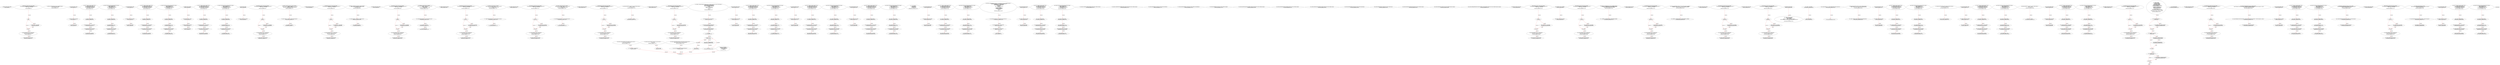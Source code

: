 digraph  {
13 [label="2_ address payable winner_TOD33;\n13-new_variable-3-3", method="", type_label=new_variable];
17 [label="3_ function play_TOD33(bytes32 guess) public{\n       if (keccak256(abi.encode(guess)) == keccak256(abi.encode('hello'))) {\n            winner_TOD33 = msg.sender;\n        }\n    }\n17-function_definition-4-8", method="play_TOD33(bytes32 guess)", type_label=function_definition];
25 [label="4_ if\n25-if-5-7", method="play_TOD33(bytes32 guess)", type_label=if];
2922 [label="4_ end_if", method="play_TOD33(bytes32 guess)", type_label=end_if];
47 [label="5_ winner_TOD33 = msg.sender;\n47-expression_statement-6-6", method="play_TOD33(bytes32 guess)", type_label=expression_statement];
53 [label="8_ function getReward_TOD33() payable public{\n       winner_TOD33.transfer(msg.value);\n    }\n53-function_definition-9-11", method="getReward_TOD33()", type_label=function_definition];
58 [label="9_ winner_TOD33.transfer(msg.value);\n58-expression_statement-10-10", method="getReward_TOD33()", type_label=expression_statement];
73 [label="12_ function _setMetadata(bytes memory metadata) internal {\n        emit MetadataSet(metadata);\n    }\n73-function_definition-13-15", method="_setMetadata(bytes memory metadata)", type_label=function_definition];
85 [label="15_ bool claimed_TOD2 = false;\n85-new_variable-16-16", method="", type_label=new_variable];
91 [label="16_ address payable owner_TOD2;\n91-new_variable-17-17", method="", type_label=new_variable];
95 [label="17_ uint256 reward_TOD2;\n95-new_variable-18-18", method="", type_label=new_variable];
99 [label="18_ function setReward_TOD2() public payable {\n        require (!claimed_TOD2);\n        require(msg.sender == owner_TOD2);\n        owner_TOD2.transfer(reward_TOD2);\n        reward_TOD2 = msg.value;\n    }\n99-function_definition-19-24", method="setReward_TOD2()", type_label=function_definition];
104 [label="19_ require (!claimed_TOD2);\n104-expression_statement-20-20", method="setReward_TOD2()", type_label=expression_statement];
110 [label="20_ require(msg.sender == owner_TOD2);\n110-expression_statement-21-21", method="setReward_TOD2()", type_label=expression_statement];
119 [label="21_ owner_TOD2.transfer(reward_TOD2);\n119-expression_statement-22-22", method="setReward_TOD2()", type_label=expression_statement];
126 [label="22_ reward_TOD2 = msg.value;\n126-expression_statement-23-23", method="setReward_TOD2()", type_label=expression_statement];
132 [label="24_ function claimReward_TOD2(uint256 submission) public {\n        require (!claimed_TOD2);\n        require(submission < 10);\n        msg.sender.transfer(reward_TOD2);\n        claimed_TOD2 = true;\n    }\n132-function_definition-25-30", method="claimReward_TOD2(uint256 submission)", type_label=function_definition];
140 [label="25_ require (!claimed_TOD2);\n140-expression_statement-26-26", method="claimReward_TOD2(uint256 submission)", type_label=expression_statement];
146 [label="26_ require(submission < 10);\n146-expression_statement-27-27", method="claimReward_TOD2(uint256 submission)", type_label=expression_statement];
153 [label="27_ msg.sender.transfer(reward_TOD2);\n153-expression_statement-28-28", method="claimReward_TOD2(uint256 submission)", type_label=expression_statement];
162 [label="28_ claimed_TOD2 = true;\n162-expression_statement-29-29", method="claimReward_TOD2(uint256 submission)", type_label=expression_statement];
170 [label="32_ bool claimed_TOD22 = false;\n170-new_variable-33-33", method="", type_label=new_variable];
176 [label="33_ address payable owner_TOD22;\n176-new_variable-34-34", method="", type_label=new_variable];
180 [label="34_ uint256 reward_TOD22;\n180-new_variable-35-35", method="", type_label=new_variable];
184 [label="35_ function setReward_TOD22() public payable {\n        require (!claimed_TOD22);\n        require(msg.sender == owner_TOD22);\n        owner_TOD22.transfer(reward_TOD22);\n        reward_TOD22 = msg.value;\n    }\n184-function_definition-36-41", method="setReward_TOD22()", type_label=function_definition];
189 [label="36_ require (!claimed_TOD22);\n189-expression_statement-37-37", method="setReward_TOD22()", type_label=expression_statement];
195 [label="37_ require(msg.sender == owner_TOD22);\n195-expression_statement-38-38", method="setReward_TOD22()", type_label=expression_statement];
204 [label="38_ owner_TOD22.transfer(reward_TOD22);\n204-expression_statement-39-39", method="setReward_TOD22()", type_label=expression_statement];
211 [label="39_ reward_TOD22 = msg.value;\n211-expression_statement-40-40", method="setReward_TOD22()", type_label=expression_statement];
217 [label="41_ function claimReward_TOD22(uint256 submission) public {\n        require (!claimed_TOD22);\n        require(submission < 10);\n        msg.sender.transfer(reward_TOD22);\n        claimed_TOD22 = true;\n    }\n217-function_definition-42-47", method="claimReward_TOD22(uint256 submission)", type_label=function_definition];
225 [label="42_ require (!claimed_TOD22);\n225-expression_statement-43-43", method="claimReward_TOD22(uint256 submission)", type_label=expression_statement];
231 [label="43_ require(submission < 10);\n231-expression_statement-44-44", method="claimReward_TOD22(uint256 submission)", type_label=expression_statement];
238 [label="44_ msg.sender.transfer(reward_TOD22);\n238-expression_statement-45-45", method="claimReward_TOD22(uint256 submission)", type_label=expression_statement];
247 [label="45_ claimed_TOD22 = true;\n247-expression_statement-46-46", method="claimReward_TOD22(uint256 submission)", type_label=expression_statement];
252 [label="47_ address private _operator;\n252-new_variable-48-48", method="", type_label=new_variable];
257 [label="48_ bool claimed_TOD12 = false;\n257-new_variable-49-49", method="", type_label=new_variable];
263 [label="49_ address payable owner_TOD12;\n263-new_variable-50-50", method="", type_label=new_variable];
267 [label="50_ uint256 reward_TOD12;\n267-new_variable-51-51", method="", type_label=new_variable];
271 [label="51_ function setReward_TOD12() public payable {\n        require (!claimed_TOD12);\n        require(msg.sender == owner_TOD12);\n        owner_TOD12.transfer(reward_TOD12);\n        reward_TOD12 = msg.value;\n    }\n271-function_definition-52-57", method="setReward_TOD12()", type_label=function_definition];
276 [label="52_ require (!claimed_TOD12);\n276-expression_statement-53-53", method="setReward_TOD12()", type_label=expression_statement];
282 [label="53_ require(msg.sender == owner_TOD12);\n282-expression_statement-54-54", method="setReward_TOD12()", type_label=expression_statement];
291 [label="54_ owner_TOD12.transfer(reward_TOD12);\n291-expression_statement-55-55", method="setReward_TOD12()", type_label=expression_statement];
298 [label="55_ reward_TOD12 = msg.value;\n298-expression_statement-56-56", method="setReward_TOD12()", type_label=expression_statement];
304 [label="57_ function claimReward_TOD12(uint256 submission) public {\n        require (!claimed_TOD12);\n        require(submission < 10);\n        msg.sender.transfer(reward_TOD12);\n        claimed_TOD12 = true;\n    }\n304-function_definition-58-63", method="claimReward_TOD12(uint256 submission)", type_label=function_definition];
312 [label="58_ require (!claimed_TOD12);\n312-expression_statement-59-59", method="claimReward_TOD12(uint256 submission)", type_label=expression_statement];
318 [label="59_ require(submission < 10);\n318-expression_statement-60-60", method="claimReward_TOD12(uint256 submission)", type_label=expression_statement];
325 [label="60_ msg.sender.transfer(reward_TOD12);\n325-expression_statement-61-61", method="claimReward_TOD12(uint256 submission)", type_label=expression_statement];
334 [label="61_ claimed_TOD12 = true;\n334-expression_statement-62-62", method="claimReward_TOD12(uint256 submission)", type_label=expression_statement];
339 [label="63_ bool private _status;\n339-new_variable-64-64", method="", type_label=new_variable];
344 [label="64_ address payable winner_TOD27;\n344-new_variable-65-65", method="", type_label=new_variable];
348 [label="65_ function play_TOD27(bytes32 guess) public{\n       if (keccak256(abi.encode(guess)) == keccak256(abi.encode('hello'))) {\n            winner_TOD27 = msg.sender;\n        }\n    }\n348-function_definition-66-70", method="play_TOD27(bytes32 guess)", type_label=function_definition];
356 [label="66_ if\n356-if-67-69", method="play_TOD27(bytes32 guess)", type_label=if];
3253 [label="66_ end_if", method="play_TOD27(bytes32 guess)", type_label=end_if];
378 [label="67_ winner_TOD27 = msg.sender;\n378-expression_statement-68-68", method="play_TOD27(bytes32 guess)", type_label=expression_statement];
384 [label="70_ function getReward_TOD27() payable public{\n       winner_TOD27.transfer(msg.value);\n    }\n384-function_definition-71-73", method="getReward_TOD27()", type_label=function_definition];
389 [label="71_ winner_TOD27.transfer(msg.value);\n389-expression_statement-72-72", method="getReward_TOD27()", type_label=expression_statement];
408 [label="74_ function _setOperator(address operator) internal {\n        require(_operator != operator, \"cannot set same operator\");\n        _operator = operator;\n        emit OperatorUpdated(operator, hasActiveOperator());\n    }\n408-function_definition-75-79", method="_setOperator(address operator)", type_label=function_definition];
416 [label="75_ require(_operator != operator, \"cannot set same operator\");\n416-expression_statement-76-76", method="_setOperator(address operator)", type_label=expression_statement];
426 [label="76_ _operator = operator;\n426-expression_statement-77-77", method="_setOperator(address operator)", type_label=expression_statement];
437 [label="79_ address payable winner_TOD17;\n437-new_variable-80-80", method="", type_label=new_variable];
441 [label="80_ function play_TOD17(bytes32 guess) public{\n       if (keccak256(abi.encode(guess)) == keccak256(abi.encode('hello'))) {\n            winner_TOD17 = msg.sender;\n        }\n    }\n441-function_definition-81-85", method="play_TOD17(bytes32 guess)", type_label=function_definition];
449 [label="81_ if\n449-if-82-84", method="play_TOD17(bytes32 guess)", type_label=if];
3346 [label="81_ end_if", method="play_TOD17(bytes32 guess)", type_label=end_if];
471 [label="82_ winner_TOD17 = msg.sender;\n471-expression_statement-83-83", method="play_TOD17(bytes32 guess)", type_label=expression_statement];
477 [label="85_ function getReward_TOD17() payable public{\n       winner_TOD17.transfer(msg.value);\n    }\n477-function_definition-86-88", method="getReward_TOD17()", type_label=function_definition];
482 [label="86_ winner_TOD17.transfer(msg.value);\n482-expression_statement-87-87", method="getReward_TOD17()", type_label=expression_statement];
491 [label="88_ function _transferOperator(address operator) internal {\n        require(_operator != address(0), \"operator not set\");\n        _setOperator(operator);\n    }\n491-function_definition-89-92", method="_transferOperator(address operator)", type_label=function_definition];
499 [label="89_ require(_operator != address(0), \"operator not set\");\n499-expression_statement-90-90", method="_transferOperator(address operator)", type_label=expression_statement];
511 [label="90_ _setOperator(operator);\n511-expression_statement-91-91", method="_transferOperator(address operator)", type_label=expression_statement];
516 [label="92_ address payable winner_TOD37;\n516-new_variable-93-93", method="", type_label=new_variable];
520 [label="93_ function play_TOD37(bytes32 guess) public{\n       if (keccak256(abi.encode(guess)) == keccak256(abi.encode('hello'))) {\n            winner_TOD37 = msg.sender;\n        }\n    }\n520-function_definition-94-98", method="play_TOD37(bytes32 guess)", type_label=function_definition];
528 [label="94_ if\n528-if-95-97", method="play_TOD37(bytes32 guess)", type_label=if];
3425 [label="94_ end_if", method="play_TOD37(bytes32 guess)", type_label=end_if];
550 [label="95_ winner_TOD37 = msg.sender;\n550-expression_statement-96-96", method="play_TOD37(bytes32 guess)", type_label=expression_statement];
556 [label="98_ function getReward_TOD37() payable public{\n       winner_TOD37.transfer(msg.value);\n    }\n556-function_definition-99-101", method="getReward_TOD37()", type_label=function_definition];
561 [label="99_ winner_TOD37.transfer(msg.value);\n561-expression_statement-100-100", method="getReward_TOD37()", type_label=expression_statement];
570 [label="101_ function _renounceOperator() internal {\n        require(hasActiveOperator(), \"only when operator active\");\n        _operator = address(0);\n        _status = false;\n        emit OperatorUpdated(address(0), false);\n    }\n570-function_definition-102-107", method="_renounceOperator()", type_label=function_definition];
574 [label="102_ require(hasActiveOperator(), \"only when operator active\");\n574-expression_statement-103-103", method="_renounceOperator()", type_label=expression_statement];
583 [label="103_ _operator = address(0);\n583-expression_statement-104-104", method="_renounceOperator()", type_label=expression_statement];
589 [label="104_ _status = false;\n589-expression_statement-105-105", method="_renounceOperator()", type_label=expression_statement];
603 [label="107_ address payable winner_TOD3;\n603-new_variable-108-108", method="", type_label=new_variable];
607 [label="108_ function play_TOD3(bytes32 guess) public{\n       if (keccak256(abi.encode(guess)) == keccak256(abi.encode('hello'))) {\n            winner_TOD3 = msg.sender;\n        }\n    }\n607-function_definition-109-113", method="play_TOD3(bytes32 guess)", type_label=function_definition];
615 [label="109_ if\n615-if-110-112", method="play_TOD3(bytes32 guess)", type_label=if];
3512 [label="109_ end_if", method="play_TOD3(bytes32 guess)", type_label=end_if];
637 [label="110_ winner_TOD3 = msg.sender;\n637-expression_statement-111-111", method="play_TOD3(bytes32 guess)", type_label=expression_statement];
643 [label="113_ function getReward_TOD3() payable public{\n       winner_TOD3.transfer(msg.value);\n    }\n643-function_definition-114-116", method="getReward_TOD3()", type_label=function_definition];
648 [label="114_ winner_TOD3.transfer(msg.value);\n648-expression_statement-115-115", method="getReward_TOD3()", type_label=expression_statement];
657 [label="116_ function _activateOperator() internal {\n        require(!hasActiveOperator(), \"only when operator not active\");\n        _status = true;\n        emit OperatorUpdated(_operator, true);\n    }\n657-function_definition-117-121", method="_activateOperator()", type_label=function_definition];
661 [label="117_ require(!hasActiveOperator(), \"only when operator not active\");\n661-expression_statement-118-118", method="_activateOperator()", type_label=expression_statement];
671 [label="118_ _status = true;\n671-expression_statement-119-119", method="_activateOperator()", type_label=expression_statement];
683 [label="121_ address payable winner_TOD9;\n683-new_variable-122-122", method="", type_label=new_variable];
687 [label="122_ function play_TOD9(bytes32 guess) public{\n       if (keccak256(abi.encode(guess)) == keccak256(abi.encode('hello'))) {\n            winner_TOD9 = msg.sender;\n        }\n    }\n687-function_definition-123-127", method="play_TOD9(bytes32 guess)", type_label=function_definition];
695 [label="123_ if\n695-if-124-126", method="play_TOD9(bytes32 guess)", type_label=if];
3592 [label="123_ end_if", method="play_TOD9(bytes32 guess)", type_label=end_if];
717 [label="124_ winner_TOD9 = msg.sender;\n717-expression_statement-125-125", method="play_TOD9(bytes32 guess)", type_label=expression_statement];
723 [label="127_ function getReward_TOD9() payable public{\n       winner_TOD9.transfer(msg.value);\n    }\n723-function_definition-128-130", method="getReward_TOD9()", type_label=function_definition];
728 [label="128_ winner_TOD9.transfer(msg.value);\n728-expression_statement-129-129", method="getReward_TOD9()", type_label=expression_statement];
737 [label="130_ function _deactivateOperator() internal {\n        require(hasActiveOperator(), \"only when operator active\");\n        _status = false;\n        emit OperatorUpdated(_operator, false);\n    }\n737-function_definition-131-135", method="_deactivateOperator()", type_label=function_definition];
741 [label="131_ require(hasActiveOperator(), \"only when operator active\");\n741-expression_statement-132-132", method="_deactivateOperator()", type_label=expression_statement];
750 [label="132_ _status = false;\n750-expression_statement-133-133", method="_deactivateOperator()", type_label=expression_statement];
762 [label="135_ address payable winner_TOD25;\n762-new_variable-136-136", method="", type_label=new_variable];
766 [label="136_ function play_TOD25(bytes32 guess) public{\n       if (keccak256(abi.encode(guess)) == keccak256(abi.encode('hello'))) {\n            winner_TOD25 = msg.sender;\n        }\n    }\n766-function_definition-137-141", method="play_TOD25(bytes32 guess)", type_label=function_definition];
774 [label="137_ if\n774-if-138-140", method="play_TOD25(bytes32 guess)", type_label=if];
3671 [label="137_ end_if", method="play_TOD25(bytes32 guess)", type_label=end_if];
796 [label="138_ winner_TOD25 = msg.sender;\n796-expression_statement-139-139", method="play_TOD25(bytes32 guess)", type_label=expression_statement];
802 [label="141_ function getReward_TOD25() payable public{\n       winner_TOD25.transfer(msg.value);\n    }\n802-function_definition-142-144", method="getReward_TOD25()", type_label=function_definition];
807 [label="142_ winner_TOD25.transfer(msg.value);\n807-expression_statement-143-143", method="getReward_TOD25()", type_label=expression_statement];
816 [label="144_ function getOperator() public view returns (address operator) {\n        operator = _operator;\n    }\n816-function_definition-145-147", method="getOperator()", type_label=function_definition];
826 [label="145_ operator = _operator;\n826-expression_statement-146-146", method="getOperator()", type_label=expression_statement];
830 [label="147_ address payable winner_TOD19;\n830-new_variable-148-148", method="", type_label=new_variable];
834 [label="148_ function play_TOD19(bytes32 guess) public{\n       if (keccak256(abi.encode(guess)) == keccak256(abi.encode('hello'))) {\n            winner_TOD19 = msg.sender;\n        }\n    }\n834-function_definition-149-153", method="play_TOD19(bytes32 guess)", type_label=function_definition];
842 [label="149_ if\n842-if-150-152", method="play_TOD19(bytes32 guess)", type_label=if];
3739 [label="149_ end_if", method="play_TOD19(bytes32 guess)", type_label=end_if];
864 [label="150_ winner_TOD19 = msg.sender;\n864-expression_statement-151-151", method="play_TOD19(bytes32 guess)", type_label=expression_statement];
870 [label="153_ function getReward_TOD19() payable public{\n       winner_TOD19.transfer(msg.value);\n    }\n870-function_definition-154-156", method="getReward_TOD19()", type_label=function_definition];
875 [label="154_ winner_TOD19.transfer(msg.value);\n875-expression_statement-155-155", method="getReward_TOD19()", type_label=expression_statement];
884 [label="156_ function isOperator(address caller) public view returns (bool ok) {\n        return (caller == getOperator());\n    }\n884-function_definition-157-159", method="isOperator(address caller)", type_label=function_definition];
898 [label="157_ return (caller == getOperator());\n898-return-158-158", method="isOperator(address caller)", type_label=return];
904 [label="159_ bool claimed_TOD26 = false;\n904-new_variable-160-160", method="", type_label=new_variable];
910 [label="160_ address payable owner_TOD26;\n910-new_variable-161-161", method="", type_label=new_variable];
914 [label="161_ uint256 reward_TOD26;\n914-new_variable-162-162", method="", type_label=new_variable];
918 [label="162_ function setReward_TOD26() public payable {\n        require (!claimed_TOD26);\n        require(msg.sender == owner_TOD26);\n        owner_TOD26.transfer(reward_TOD26);\n        reward_TOD26 = msg.value;\n    }\n918-function_definition-163-168", method="setReward_TOD26()", type_label=function_definition];
923 [label="163_ require (!claimed_TOD26);\n923-expression_statement-164-164", method="setReward_TOD26()", type_label=expression_statement];
929 [label="164_ require(msg.sender == owner_TOD26);\n929-expression_statement-165-165", method="setReward_TOD26()", type_label=expression_statement];
938 [label="165_ owner_TOD26.transfer(reward_TOD26);\n938-expression_statement-166-166", method="setReward_TOD26()", type_label=expression_statement];
945 [label="166_ reward_TOD26 = msg.value;\n945-expression_statement-167-167", method="setReward_TOD26()", type_label=expression_statement];
951 [label="168_ function claimReward_TOD26(uint256 submission) public {\n        require (!claimed_TOD26);\n        require(submission < 10);\n        msg.sender.transfer(reward_TOD26);\n        claimed_TOD26 = true;\n    }\n951-function_definition-169-174", method="claimReward_TOD26(uint256 submission)", type_label=function_definition];
959 [label="169_ require (!claimed_TOD26);\n959-expression_statement-170-170", method="claimReward_TOD26(uint256 submission)", type_label=expression_statement];
965 [label="170_ require(submission < 10);\n965-expression_statement-171-171", method="claimReward_TOD26(uint256 submission)", type_label=expression_statement];
972 [label="171_ msg.sender.transfer(reward_TOD26);\n972-expression_statement-172-172", method="claimReward_TOD26(uint256 submission)", type_label=expression_statement];
981 [label="172_ claimed_TOD26 = true;\n981-expression_statement-173-173", method="claimReward_TOD26(uint256 submission)", type_label=expression_statement];
986 [label="174_ function hasActiveOperator() public view returns (bool ok) {\n        return _status;\n    }\n986-function_definition-175-177", method="hasActiveOperator()", type_label=function_definition];
996 [label="175_ return _status;\n996-return-176-176", method="hasActiveOperator()", type_label=return];
998 [label="177_ bool claimed_TOD20 = false;\n998-new_variable-178-178", method="", type_label=new_variable];
1004 [label="178_ address payable owner_TOD20;\n1004-new_variable-179-179", method="", type_label=new_variable];
1008 [label="179_ uint256 reward_TOD20;\n1008-new_variable-180-180", method="", type_label=new_variable];
1012 [label="180_ function setReward_TOD20() public payable {\n        require (!claimed_TOD20);\n        require(msg.sender == owner_TOD20);\n        owner_TOD20.transfer(reward_TOD20);\n        reward_TOD20 = msg.value;\n    }\n1012-function_definition-181-186", method="setReward_TOD20()", type_label=function_definition];
1017 [label="181_ require (!claimed_TOD20);\n1017-expression_statement-182-182", method="setReward_TOD20()", type_label=expression_statement];
1023 [label="182_ require(msg.sender == owner_TOD20);\n1023-expression_statement-183-183", method="setReward_TOD20()", type_label=expression_statement];
1032 [label="183_ owner_TOD20.transfer(reward_TOD20);\n1032-expression_statement-184-184", method="setReward_TOD20()", type_label=expression_statement];
1039 [label="184_ reward_TOD20 = msg.value;\n1039-expression_statement-185-185", method="setReward_TOD20()", type_label=expression_statement];
1045 [label="186_ function claimReward_TOD20(uint256 submission) public {\n        require (!claimed_TOD20);\n        require(submission < 10);\n        msg.sender.transfer(reward_TOD20);\n        claimed_TOD20 = true;\n    }\n1045-function_definition-187-192", method="claimReward_TOD20(uint256 submission)", type_label=function_definition];
1053 [label="187_ require (!claimed_TOD20);\n1053-expression_statement-188-188", method="claimReward_TOD20(uint256 submission)", type_label=expression_statement];
1059 [label="188_ require(submission < 10);\n1059-expression_statement-189-189", method="claimReward_TOD20(uint256 submission)", type_label=expression_statement];
1066 [label="189_ msg.sender.transfer(reward_TOD20);\n1066-expression_statement-190-190", method="claimReward_TOD20(uint256 submission)", type_label=expression_statement];
1075 [label="190_ claimed_TOD20 = true;\n1075-expression_statement-191-191", method="claimReward_TOD20(uint256 submission)", type_label=expression_statement];
1080 [label="192_ function isActiveOperator(address caller) public view returns (bool ok) {\n        return (isOperator(caller) && hasActiveOperator());\n    }\n1080-function_definition-193-195", method="isActiveOperator(address caller)", type_label=function_definition];
1094 [label="193_ return (isOperator(caller) && hasActiveOperator());\n1094-return-194-194", method="isActiveOperator(address caller)", type_label=return];
1103 [label="195_ bool claimed_TOD32 = false;\n1103-new_variable-196-196", method="", type_label=new_variable];
1109 [label="196_ address payable owner_TOD32;\n1109-new_variable-197-197", method="", type_label=new_variable];
1113 [label="197_ uint256 reward_TOD32;\n1113-new_variable-198-198", method="", type_label=new_variable];
1117 [label="198_ function setReward_TOD32() public payable {\n        require (!claimed_TOD32);\n        require(msg.sender == owner_TOD32);\n        owner_TOD32.transfer(reward_TOD32);\n        reward_TOD32 = msg.value;\n    }\n1117-function_definition-199-204", method="setReward_TOD32()", type_label=function_definition];
1122 [label="199_ require (!claimed_TOD32);\n1122-expression_statement-200-200", method="setReward_TOD32()", type_label=expression_statement];
1128 [label="200_ require(msg.sender == owner_TOD32);\n1128-expression_statement-201-201", method="setReward_TOD32()", type_label=expression_statement];
1137 [label="201_ owner_TOD32.transfer(reward_TOD32);\n1137-expression_statement-202-202", method="setReward_TOD32()", type_label=expression_statement];
1144 [label="202_ reward_TOD32 = msg.value;\n1144-expression_statement-203-203", method="setReward_TOD32()", type_label=expression_statement];
1150 [label="204_ function claimReward_TOD32(uint256 submission) public {\n        require (!claimed_TOD32);\n        require(submission < 10);\n        msg.sender.transfer(reward_TOD32);\n        claimed_TOD32 = true;\n    }\n1150-function_definition-205-210", method="claimReward_TOD32(uint256 submission)", type_label=function_definition];
1158 [label="205_ require (!claimed_TOD32);\n1158-expression_statement-206-206", method="claimReward_TOD32(uint256 submission)", type_label=expression_statement];
1164 [label="206_ require(submission < 10);\n1164-expression_statement-207-207", method="claimReward_TOD32(uint256 submission)", type_label=expression_statement];
1171 [label="207_ msg.sender.transfer(reward_TOD32);\n1171-expression_statement-208-208", method="claimReward_TOD32(uint256 submission)", type_label=expression_statement];
1180 [label="208_ claimed_TOD32 = true;\n1180-expression_statement-209-209", method="claimReward_TOD32(uint256 submission)", type_label=expression_statement];
1188 [label="212_ struct MultiHash {\n        bytes32 hash;\n        uint8 hashFunction;\n        uint8 digestSize;\n    }\n1188-expression_statement-213-217", method="MultiHash()", type_label=expression_statement];
1202 [label="217_ function _combineMultiHash(MultiHash memory multihash) internal pure returns (bytes memory) {\n        bytes memory out = new bytes(34);\n        out[0] = byte(multihash.hashFunction);\n        out[1] = byte(multihash.digestSize);\n        uint8 i;\n        for (i = 0; i < 32; i++) {\n          out[i+2] = multihash.hash[i];\n        }\n        return out;\n    }\n1202-function_definition-218-227", method="_combineMultiHash(MultiHash memory multihash)", type_label=function_definition];
1216 [label="218_ bytes memory out = new bytes(34);\n1216-new_variable-219-219", method="_combineMultiHash(MultiHash memory multihash)", type_label=new_variable];
1227 [label="219_ out[0] = byte(multihash.hashFunction);\n1227-expression_statement-220-220", method="_combineMultiHash(MultiHash memory multihash)", type_label=expression_statement];
1237 [label="220_ out[1] = byte(multihash.digestSize);\n1237-expression_statement-221-221", method="_combineMultiHash(MultiHash memory multihash)", type_label=expression_statement];
1247 [label="221_ uint8 i;\n1247-new_variable-222-222", method="_combineMultiHash(MultiHash memory multihash)", type_label=new_variable];
1252 [label="222_ for(i < 32;;i++)\n1252-for-223-225", method="_combineMultiHash(MultiHash memory multihash)", type_label=for];
4149 [label="222_ end_loop", method="_combineMultiHash(MultiHash memory multihash)", type_label=end_loop];
1261 [label="222_ i++\n1261-expression_statement-223-223", method="_combineMultiHash(MultiHash memory multihash)", type_label=expression_statement];
1264 [label="223_ out[i+2] = multihash.hash[i];\n1264-expression_statement-224-224", method="_combineMultiHash(MultiHash memory multihash)", type_label=expression_statement];
1276 [label="225_ return out;\n1276-return-226-226", method="_combineMultiHash(MultiHash memory multihash)", type_label=return];
1278 [label="227_ bool claimed_TOD38 = false;\n1278-new_variable-228-228", method="", type_label=new_variable];
1284 [label="228_ address payable owner_TOD38;\n1284-new_variable-229-229", method="", type_label=new_variable];
1288 [label="229_ uint256 reward_TOD38;\n1288-new_variable-230-230", method="", type_label=new_variable];
1292 [label="230_ function setReward_TOD38() public payable {\n        require (!claimed_TOD38);\n        require(msg.sender == owner_TOD38);\n        owner_TOD38.transfer(reward_TOD38);\n        reward_TOD38 = msg.value;\n    }\n1292-function_definition-231-236", method="setReward_TOD38()", type_label=function_definition];
1297 [label="231_ require (!claimed_TOD38);\n1297-expression_statement-232-232", method="setReward_TOD38()", type_label=expression_statement];
1303 [label="232_ require(msg.sender == owner_TOD38);\n1303-expression_statement-233-233", method="setReward_TOD38()", type_label=expression_statement];
1312 [label="233_ owner_TOD38.transfer(reward_TOD38);\n1312-expression_statement-234-234", method="setReward_TOD38()", type_label=expression_statement];
1319 [label="234_ reward_TOD38 = msg.value;\n1319-expression_statement-235-235", method="setReward_TOD38()", type_label=expression_statement];
1325 [label="236_ function claimReward_TOD38(uint256 submission) public {\n        require (!claimed_TOD38);\n        require(submission < 10);\n        msg.sender.transfer(reward_TOD38);\n        claimed_TOD38 = true;\n    }\n1325-function_definition-237-242", method="claimReward_TOD38(uint256 submission)", type_label=function_definition];
1333 [label="237_ require (!claimed_TOD38);\n1333-expression_statement-238-238", method="claimReward_TOD38(uint256 submission)", type_label=expression_statement];
1339 [label="238_ require(submission < 10);\n1339-expression_statement-239-239", method="claimReward_TOD38(uint256 submission)", type_label=expression_statement];
1346 [label="239_ msg.sender.transfer(reward_TOD38);\n1346-expression_statement-240-240", method="claimReward_TOD38(uint256 submission)", type_label=expression_statement];
1355 [label="240_ claimed_TOD38 = true;\n1355-expression_statement-241-241", method="claimReward_TOD38(uint256 submission)", type_label=expression_statement];
1360 [label="242_ function _splitMultiHash(bytes memory source) internal pure returns (MultiHash memory) {\n        require(source.length == 34, \"length of source must be 34\");\n        uint8 hashFunction = uint8(source[0]);\n        uint8 digestSize = uint8(source[1]);\n        bytes32 hash;\n        assembly {\n          hash := mload(add(source, 34))\n        }\n        return (MultiHash({\n          hashFunction: hashFunction,\n          digestSize: digestSize,\n          hash: hash\n        }));\n    }\n1360-function_definition-243-256", method="_splitMultiHash(bytes memory source)", type_label=function_definition];
1374 [label="243_ require(source.length == 34, \"length of source must be 34\");\n1374-expression_statement-244-244", method="_splitMultiHash(bytes memory source)", type_label=expression_statement];
1386 [label="244_ uint8 hashFunction = uint8(source[0]);\n1386-new_variable-245-245", method="_splitMultiHash(bytes memory source)", type_label=new_variable];
1396 [label="245_ uint8 digestSize = uint8(source[1]);\n1396-new_variable-246-246", method="_splitMultiHash(bytes memory source)", type_label=new_variable];
1406 [label="246_ bytes32 hash;\n1406-new_variable-247-247", method="_splitMultiHash(bytes memory source)", type_label=new_variable];
1424 [label="250_ return (MultiHash({\n          hashFunction: hashFunction,\n          digestSize: digestSize,\n          hash: hash\n        }));\n1424-return-251-255", method="_splitMultiHash(bytes memory source)", type_label=return];
1438 [label="256_ bool claimed_TOD4 = false;\n1438-new_variable-257-257", method="", type_label=new_variable];
1444 [label="257_ address payable owner_TOD4;\n1444-new_variable-258-258", method="", type_label=new_variable];
1448 [label="258_ uint256 reward_TOD4;\n1448-new_variable-259-259", method="", type_label=new_variable];
1452 [label="259_ function setReward_TOD4() public payable {\n        require (!claimed_TOD4);\n        require(msg.sender == owner_TOD4);\n        owner_TOD4.transfer(reward_TOD4);\n        reward_TOD4 = msg.value;\n    }\n1452-function_definition-260-265", method="setReward_TOD4()", type_label=function_definition];
1457 [label="260_ require (!claimed_TOD4);\n1457-expression_statement-261-261", method="setReward_TOD4()", type_label=expression_statement];
1463 [label="261_ require(msg.sender == owner_TOD4);\n1463-expression_statement-262-262", method="setReward_TOD4()", type_label=expression_statement];
1472 [label="262_ owner_TOD4.transfer(reward_TOD4);\n1472-expression_statement-263-263", method="setReward_TOD4()", type_label=expression_statement];
1479 [label="263_ reward_TOD4 = msg.value;\n1479-expression_statement-264-264", method="setReward_TOD4()", type_label=expression_statement];
1485 [label="265_ function claimReward_TOD4(uint256 submission) public {\n        require (!claimed_TOD4);\n        require(submission < 10);\n        msg.sender.transfer(reward_TOD4);\n        claimed_TOD4 = true;\n    }\n1485-function_definition-266-271", method="claimReward_TOD4(uint256 submission)", type_label=function_definition];
1493 [label="266_ require (!claimed_TOD4);\n1493-expression_statement-267-267", method="claimReward_TOD4(uint256 submission)", type_label=expression_statement];
1499 [label="267_ require(submission < 10);\n1499-expression_statement-268-268", method="claimReward_TOD4(uint256 submission)", type_label=expression_statement];
1506 [label="268_ msg.sender.transfer(reward_TOD4);\n1506-expression_statement-269-269", method="claimReward_TOD4(uint256 submission)", type_label=expression_statement];
1515 [label="269_ claimed_TOD4 = true;\n1515-expression_statement-270-270", method="claimReward_TOD4(uint256 submission)", type_label=expression_statement];
1541 [label="274_ function create(bytes calldata initData) external returns (address instance);\n1541-function_definition-275-275", method="create(bytes calldata initData)", type_label=function_definition];
1553 [label="275_ function createSalty(bytes calldata initData, bytes32 salt) external returns (address instance);\n1553-function_definition-276-276", method="createSalty(bytes calldata initData,bytes32 salt)", type_label=function_definition];
1569 [label="276_ function getInitSelector() external view returns (bytes4 initSelector);\n1569-function_definition-277-277", method="getInitSelector()", type_label=function_definition];
1578 [label="277_ function getInstanceRegistry() external view returns (address instanceRegistry);\n1578-function_definition-278-278", method="getInstanceRegistry()", type_label=function_definition];
1587 [label="278_ function getTemplate() external view returns (address template);\n1587-function_definition-279-279", method="getTemplate()", type_label=function_definition];
1596 [label="279_ function getSaltyInstance(bytes calldata, bytes32 salt) external view returns (address instance);\n1596-function_definition-280-280", method="getSaltyInstance(bytes calldata,bytes32 salt)", type_label=function_definition];
1612 [label="280_ function getNextInstance(bytes calldata) external view returns (address instance);\n1612-function_definition-281-281", method="getNextInstance(bytes calldata)", type_label=function_definition];
1624 [label="281_ function getInstanceCreator(address instance) external view returns (address creator);\n1624-function_definition-282-282", method="getInstanceCreator(address instance)", type_label=function_definition];
1637 [label="282_ function getInstanceType() external view returns (bytes4 instanceType);\n1637-function_definition-283-283", method="getInstanceType()", type_label=function_definition];
1646 [label="283_ function getInstanceCount() external view returns (uint256 count);\n1646-function_definition-284-284", method="getInstanceCount()", type_label=function_definition];
1655 [label="284_ function getInstance(uint256 index) external view returns (address instance);\n1655-function_definition-285-285", method="getInstance(uint256 index)", type_label=function_definition];
1668 [label="285_ function getInstances() external view returns (address[] memory instances);\n1668-function_definition-286-286", method="getInstances()", type_label=function_definition];
1678 [label="286_ function getPaginatedInstances(uint256 startIndex, uint256 endIndex) external view returns (address[] memory instances);\n1678-function_definition-287-287", method="getPaginatedInstances(uint256 startIndex,uint256 endIndex)", type_label=function_definition];
1702 [label="289_ address payable winner_TOD11;\n1702-new_variable-290-290", method="", type_label=new_variable];
1706 [label="290_ function play_TOD11(bytes32 guess) public{\n       if (keccak256(abi.encode(guess)) == keccak256(abi.encode('hello'))) {\n            winner_TOD11 = msg.sender;\n        }\n    }\n1706-function_definition-291-295", method="play_TOD11(bytes32 guess)", type_label=function_definition];
1714 [label="291_ if\n1714-if-292-294", method="play_TOD11(bytes32 guess)", type_label=if];
4611 [label="291_ end_if", method="play_TOD11(bytes32 guess)", type_label=end_if];
1736 [label="292_ winner_TOD11 = msg.sender;\n1736-expression_statement-293-293", method="play_TOD11(bytes32 guess)", type_label=expression_statement];
1742 [label="295_ function getReward_TOD11() payable public{\n       winner_TOD11.transfer(msg.value);\n    }\n1742-function_definition-296-298", method="getReward_TOD11()", type_label=function_definition];
1747 [label="296_ winner_TOD11.transfer(msg.value);\n1747-expression_statement-297-297", method="getReward_TOD11()", type_label=expression_statement];
1756 [label="298_ MultiHash private _proofHash;\n1756-new_variable-299-299", method="", type_label=new_variable];
1762 [label="299_ address payable winner_TOD31;\n1762-new_variable-300-300", method="", type_label=new_variable];
1766 [label="300_ function play_TOD31(bytes32 guess) public{\n       if (keccak256(abi.encode(guess)) == keccak256(abi.encode('hello'))) {\n            winner_TOD31 = msg.sender;\n        }\n    }\n1766-function_definition-301-305", method="play_TOD31(bytes32 guess)", type_label=function_definition];
1774 [label="301_ if\n1774-if-302-304", method="play_TOD31(bytes32 guess)", type_label=if];
4671 [label="301_ end_if", method="play_TOD31(bytes32 guess)", type_label=end_if];
1796 [label="302_ winner_TOD31 = msg.sender;\n1796-expression_statement-303-303", method="play_TOD31(bytes32 guess)", type_label=expression_statement];
1802 [label="305_ function getReward_TOD31() payable public{\n       winner_TOD31.transfer(msg.value);\n    }\n1802-function_definition-306-308", method="getReward_TOD31()", type_label=function_definition];
1807 [label="306_ winner_TOD31.transfer(msg.value);\n1807-expression_statement-307-307", method="getReward_TOD31()", type_label=expression_statement];
1826 [label="309_ function _setProofHash(bytes memory proofHash) internal {\n        _proofHash = MultiHashWrapper._splitMultiHash(proofHash);\n        emit ProofHashSet(msg.sender, proofHash);\n    }\n1826-function_definition-310-313", method="_setProofHash(bytes memory proofHash)", type_label=function_definition];
1834 [label="310_ _proofHash = MultiHashWrapper._splitMultiHash(proofHash);\n1834-expression_statement-311-311", method="_setProofHash(bytes memory proofHash)", type_label=expression_statement];
1851 [label="313_ address payable winner_TOD7;\n1851-new_variable-314-314", method="", type_label=new_variable];
1855 [label="314_ function play_TOD7(bytes32 guess) public{\n       if (keccak256(abi.encode(guess)) == keccak256(abi.encode('hello'))) {\n            winner_TOD7 = msg.sender;\n        }\n    }\n1855-function_definition-315-319", method="play_TOD7(bytes32 guess)", type_label=function_definition];
1863 [label="315_ if\n1863-if-316-318", method="play_TOD7(bytes32 guess)", type_label=if];
4760 [label="315_ end_if", method="play_TOD7(bytes32 guess)", type_label=end_if];
1885 [label="316_ winner_TOD7 = msg.sender;\n1885-expression_statement-317-317", method="play_TOD7(bytes32 guess)", type_label=expression_statement];
1891 [label="319_ function getReward_TOD7() payable public{\n       winner_TOD7.transfer(msg.value);\n    }\n1891-function_definition-320-322", method="getReward_TOD7()", type_label=function_definition];
1896 [label="320_ winner_TOD7.transfer(msg.value);\n1896-expression_statement-321-321", method="getReward_TOD7()", type_label=expression_statement];
1905 [label="322_ function getProofHash() public view returns (bytes memory proofHash) {\n        proofHash = MultiHashWrapper._combineMultiHash(_proofHash);\n    }\n1905-function_definition-323-325", method="getProofHash()", type_label=function_definition];
1915 [label="323_ proofHash = MultiHashWrapper._combineMultiHash(_proofHash);\n1915-expression_statement-324-324", method="getProofHash()", type_label=expression_statement];
1924 [label="325_ address payable winner_TOD23;\n1924-new_variable-326-326", method="", type_label=new_variable];
1928 [label="326_ function play_TOD23(bytes32 guess) public{\n       if (keccak256(abi.encode(guess)) == keccak256(abi.encode('hello'))) {\n            winner_TOD23 = msg.sender;\n        }\n    }\n1928-function_definition-327-331", method="play_TOD23(bytes32 guess)", type_label=function_definition];
1936 [label="327_ if\n1936-if-328-330", method="play_TOD23(bytes32 guess)", type_label=if];
4833 [label="327_ end_if", method="play_TOD23(bytes32 guess)", type_label=end_if];
1958 [label="328_ winner_TOD23 = msg.sender;\n1958-expression_statement-329-329", method="play_TOD23(bytes32 guess)", type_label=expression_statement];
1964 [label="331_ function getReward_TOD23() payable public{\n       winner_TOD23.transfer(msg.value);\n    }\n1964-function_definition-332-334", method="getReward_TOD23()", type_label=function_definition];
1969 [label="332_ winner_TOD23.transfer(msg.value);\n1969-expression_statement-333-333", method="getReward_TOD23()", type_label=expression_statement];
1981 [label="336_ address payable winner_TOD1;\n1981-new_variable-337-337", method="", type_label=new_variable];
1985 [label="337_ function play_TOD1(bytes32 guess) public{\n       if (keccak256(abi.encode(guess)) == keccak256(abi.encode('hello'))) {\n            winner_TOD1 = msg.sender;\n        }\n    }\n1985-function_definition-338-342", method="play_TOD1(bytes32 guess)", type_label=function_definition];
1993 [label="338_ if\n1993-if-339-341", method="play_TOD1(bytes32 guess)", type_label=if];
4890 [label="338_ end_if", method="play_TOD1(bytes32 guess)", type_label=end_if];
2015 [label="339_ winner_TOD1 = msg.sender;\n2015-expression_statement-340-340", method="play_TOD1(bytes32 guess)", type_label=expression_statement];
2021 [label="342_ function getReward_TOD1() payable public{\n       winner_TOD1.transfer(msg.value);\n    }\n2021-function_definition-343-345", method="getReward_TOD1()", type_label=function_definition];
2026 [label="343_ winner_TOD1.transfer(msg.value);\n2026-expression_statement-344-344", method="getReward_TOD1()", type_label=expression_statement];
2035 [label="345_ address private _factory;\n2035-new_variable-346-346", method="", type_label=new_variable];
2040 [label="346_ modifier initializeTemplate() {\n        _factory = msg.sender;\n        uint32 codeSize;\n        assembly { codeSize := extcodesize(address) }\n        require(codeSize == 0, \"must be called within contract constructor\");\n        _;\n    }\n2040-expression_statement-347-353", method="", type_label=expression_statement];
2043 [label="347_ _factory = msg.sender;\n2043-expression_statement-348-348", method="", type_label=expression_statement];
2049 [label="348_ uint32 codeSize;\n2049-new_variable-349-349", method="", type_label=new_variable];
2063 [label="350_ require(codeSize == 0, \"must be called within contract constructor\");\n2063-expression_statement-351-351", method="", type_label=expression_statement];
2073 [label="351_ _;\n2073-expression_statement-352-352", method="", type_label=expression_statement];
2075 [label="353_ function getCreator() public view returns (address creator) {\n        creator = iFactory(_factory).getInstanceCreator(address(this));\n    }\n2075-function_definition-354-356", method="getCreator()", type_label=function_definition];
2085 [label="354_ creator = iFactory(_factory).getInstanceCreator(address(this));\n2085-expression_statement-355-355", method="getCreator()", type_label=expression_statement];
2099 [label="356_ bool claimed_TOD14 = false;\n2099-new_variable-357-357", method="", type_label=new_variable];
2105 [label="357_ address payable owner_TOD14;\n2105-new_variable-358-358", method="", type_label=new_variable];
2109 [label="358_ uint256 reward_TOD14;\n2109-new_variable-359-359", method="", type_label=new_variable];
2113 [label="359_ function setReward_TOD14() public payable {\n        require (!claimed_TOD14);\n        require(msg.sender == owner_TOD14);\n        owner_TOD14.transfer(reward_TOD14);\n        reward_TOD14 = msg.value;\n    }\n2113-function_definition-360-365", method="setReward_TOD14()", type_label=function_definition];
2118 [label="360_ require (!claimed_TOD14);\n2118-expression_statement-361-361", method="setReward_TOD14()", type_label=expression_statement];
2124 [label="361_ require(msg.sender == owner_TOD14);\n2124-expression_statement-362-362", method="setReward_TOD14()", type_label=expression_statement];
2133 [label="362_ owner_TOD14.transfer(reward_TOD14);\n2133-expression_statement-363-363", method="setReward_TOD14()", type_label=expression_statement];
2140 [label="363_ reward_TOD14 = msg.value;\n2140-expression_statement-364-364", method="setReward_TOD14()", type_label=expression_statement];
2146 [label="365_ function claimReward_TOD14(uint256 submission) public {\n        require (!claimed_TOD14);\n        require(submission < 10);\n        msg.sender.transfer(reward_TOD14);\n        claimed_TOD14 = true;\n    }\n2146-function_definition-366-371", method="claimReward_TOD14(uint256 submission)", type_label=function_definition];
2154 [label="366_ require (!claimed_TOD14);\n2154-expression_statement-367-367", method="claimReward_TOD14(uint256 submission)", type_label=expression_statement];
2160 [label="367_ require(submission < 10);\n2160-expression_statement-368-368", method="claimReward_TOD14(uint256 submission)", type_label=expression_statement];
2167 [label="368_ msg.sender.transfer(reward_TOD14);\n2167-expression_statement-369-369", method="claimReward_TOD14(uint256 submission)", type_label=expression_statement];
2176 [label="369_ claimed_TOD14 = true;\n2176-expression_statement-370-370", method="claimReward_TOD14(uint256 submission)", type_label=expression_statement];
2181 [label="371_ function isCreator(address caller) public view returns (bool ok) {\n        ok = (caller == getCreator());\n    }\n2181-function_definition-372-374", method="isCreator(address caller)", type_label=function_definition];
2195 [label="372_ ok = (caller == getCreator());\n2195-expression_statement-373-373", method="isCreator(address caller)", type_label=expression_statement];
2203 [label="374_ bool claimed_TOD30 = false;\n2203-new_variable-375-375", method="", type_label=new_variable];
2209 [label="375_ address payable owner_TOD30;\n2209-new_variable-376-376", method="", type_label=new_variable];
2213 [label="376_ uint256 reward_TOD30;\n2213-new_variable-377-377", method="", type_label=new_variable];
2217 [label="377_ function setReward_TOD30() public payable {\n        require (!claimed_TOD30);\n        require(msg.sender == owner_TOD30);\n        owner_TOD30.transfer(reward_TOD30);\n        reward_TOD30 = msg.value;\n    }\n2217-function_definition-378-383", method="setReward_TOD30()", type_label=function_definition];
2222 [label="378_ require (!claimed_TOD30);\n2222-expression_statement-379-379", method="setReward_TOD30()", type_label=expression_statement];
2228 [label="379_ require(msg.sender == owner_TOD30);\n2228-expression_statement-380-380", method="setReward_TOD30()", type_label=expression_statement];
2237 [label="380_ owner_TOD30.transfer(reward_TOD30);\n2237-expression_statement-381-381", method="setReward_TOD30()", type_label=expression_statement];
2244 [label="381_ reward_TOD30 = msg.value;\n2244-expression_statement-382-382", method="setReward_TOD30()", type_label=expression_statement];
2250 [label="383_ function claimReward_TOD30(uint256 submission) public {\n        require (!claimed_TOD30);\n        require(submission < 10);\n        msg.sender.transfer(reward_TOD30);\n        claimed_TOD30 = true;\n    }\n2250-function_definition-384-389", method="claimReward_TOD30(uint256 submission)", type_label=function_definition];
2258 [label="384_ require (!claimed_TOD30);\n2258-expression_statement-385-385", method="claimReward_TOD30(uint256 submission)", type_label=expression_statement];
2264 [label="385_ require(submission < 10);\n2264-expression_statement-386-386", method="claimReward_TOD30(uint256 submission)", type_label=expression_statement];
2271 [label="386_ msg.sender.transfer(reward_TOD30);\n2271-expression_statement-387-387", method="claimReward_TOD30(uint256 submission)", type_label=expression_statement];
2280 [label="387_ claimed_TOD30 = true;\n2280-expression_statement-388-388", method="claimReward_TOD30(uint256 submission)", type_label=expression_statement];
2285 [label="389_ function getFactory() public view returns (address factory) {\n        factory = _factory;\n    }\n2285-function_definition-390-392", method="getFactory()", type_label=function_definition];
2295 [label="390_ factory = _factory;\n2295-expression_statement-391-391", method="getFactory()", type_label=expression_statement];
2299 [label="392_ bool claimed_TOD8 = false;\n2299-new_variable-393-393", method="", type_label=new_variable];
2305 [label="393_ address payable owner_TOD8;\n2305-new_variable-394-394", method="", type_label=new_variable];
2309 [label="394_ uint256 reward_TOD8;\n2309-new_variable-395-395", method="", type_label=new_variable];
2313 [label="395_ function setReward_TOD8() public payable {\n        require (!claimed_TOD8);\n        require(msg.sender == owner_TOD8);\n        owner_TOD8.transfer(reward_TOD8);\n        reward_TOD8 = msg.value;\n    }\n2313-function_definition-396-401", method="setReward_TOD8()", type_label=function_definition];
2318 [label="396_ require (!claimed_TOD8);\n2318-expression_statement-397-397", method="setReward_TOD8()", type_label=expression_statement];
2324 [label="397_ require(msg.sender == owner_TOD8);\n2324-expression_statement-398-398", method="setReward_TOD8()", type_label=expression_statement];
2333 [label="398_ owner_TOD8.transfer(reward_TOD8);\n2333-expression_statement-399-399", method="setReward_TOD8()", type_label=expression_statement];
2340 [label="399_ reward_TOD8 = msg.value;\n2340-expression_statement-400-400", method="setReward_TOD8()", type_label=expression_statement];
2346 [label="401_ function claimReward_TOD8(uint256 submission) public {\n        require (!claimed_TOD8);\n        require(submission < 10);\n        msg.sender.transfer(reward_TOD8);\n        claimed_TOD8 = true;\n    }\n2346-function_definition-402-407", method="claimReward_TOD8(uint256 submission)", type_label=function_definition];
2354 [label="402_ require (!claimed_TOD8);\n2354-expression_statement-403-403", method="claimReward_TOD8(uint256 submission)", type_label=expression_statement];
2360 [label="403_ require(submission < 10);\n2360-expression_statement-404-404", method="claimReward_TOD8(uint256 submission)", type_label=expression_statement];
2367 [label="404_ msg.sender.transfer(reward_TOD8);\n2367-expression_statement-405-405", method="claimReward_TOD8(uint256 submission)", type_label=expression_statement];
2376 [label="405_ claimed_TOD8 = true;\n2376-expression_statement-406-406", method="claimReward_TOD8(uint256 submission)", type_label=expression_statement];
2396 [label="409_ address payable winner_TOD13;\n2396-new_variable-410-410", method="", type_label=new_variable];
2400 [label="410_ function play_TOD13(bytes32 guess) public{\n       if (keccak256(abi.encode(guess)) == keccak256(abi.encode('hello'))) {\n            winner_TOD13 = msg.sender;\n        }\n    }\n2400-function_definition-411-415", method="play_TOD13(bytes32 guess)", type_label=function_definition];
2408 [label="411_ if\n2408-if-412-414", method="play_TOD13(bytes32 guess)", type_label=if];
5305 [label="411_ end_if", method="play_TOD13(bytes32 guess)", type_label=end_if];
2430 [label="412_ winner_TOD13 = msg.sender;\n2430-expression_statement-413-413", method="play_TOD13(bytes32 guess)", type_label=expression_statement];
2436 [label="415_ function getReward_TOD13() payable public{\n       winner_TOD13.transfer(msg.value);\n    }\n2436-function_definition-416-418", method="getReward_TOD13()", type_label=function_definition];
2441 [label="416_ winner_TOD13.transfer(msg.value);\n2441-expression_statement-417-417", method="getReward_TOD13()", type_label=expression_statement];
2464 [label="419_ function initialize(\n        address operator,\n        bytes memory multihash,\n        bytes memory metadata\n    ) public initializeTemplate() {\n        if (multihash.length != 0) {\n            ProofHash._setProofHash(multihash);\n        }\n        if (operator != address(0)) {\n            Operated._setOperator(operator);\n            Operated._activateOperator();\n        }\n        if (metadata.length != 0) {\n            EventMetadata._setMetadata(metadata);\n        }\n        emit Initialized(operator, multihash, metadata);\n    }\n2464-function_definition-420-436", method="initialize(address operator,bytes memory multihash,bytes memory metadata)", type_label=function_definition];
2479 [label="423_ initializeTemplate()\n2479-expression_statement-424-424", method="initialize(address operator,bytes memory multihash,bytes memory metadata)", type_label=expression_statement];
2482 [label="424_ if_multihash.length != 0\n2482-if-425-427", method="initialize(address operator,bytes memory multihash,bytes memory metadata)", type_label=if];
5379 [label="424_ end_if", method="initialize(address operator,bytes memory multihash,bytes memory metadata)", type_label=end_if];
2489 [label="425_ ProofHash._setProofHash(multihash);\n2489-expression_statement-426-426", method="initialize(address operator,bytes memory multihash,bytes memory metadata)", type_label=expression_statement];
2496 [label="427_ if_operator != address(0)\n2496-if-428-431", method="initialize(address operator,bytes memory multihash,bytes memory metadata)", type_label=if];
5393 [label="427_ end_if", method="initialize(address operator,bytes memory multihash,bytes memory metadata)", type_label=end_if];
2503 [label="428_ Operated._setOperator(operator);\n2503-expression_statement-429-429", method="initialize(address operator,bytes memory multihash,bytes memory metadata)", type_label=expression_statement];
2510 [label="429_ Operated._activateOperator();\n2510-expression_statement-430-430", method="initialize(address operator,bytes memory multihash,bytes memory metadata)", type_label=expression_statement];
2515 [label="431_ if_metadata.length != 0\n2515-if-432-434", method="initialize(address operator,bytes memory multihash,bytes memory metadata)", type_label=if];
5412 [label="431_ end_if", method="initialize(address operator,bytes memory multihash,bytes memory metadata)", type_label=end_if];
2522 [label="432_ EventMetadata._setMetadata(metadata);\n2522-expression_statement-433-433", method="initialize(address operator,bytes memory multihash,bytes memory metadata)", type_label=expression_statement];
2537 [label="436_ address payable winner_TOD39;\n2537-new_variable-437-437", method="", type_label=new_variable];
2541 [label="437_ function play_TOD39(bytes32 guess) public{\n       if (keccak256(abi.encode(guess)) == keccak256(abi.encode('hello'))) {\n            winner_TOD39 = msg.sender;\n        }\n    }\n2541-function_definition-438-442", method="play_TOD39(bytes32 guess)", type_label=function_definition];
2549 [label="438_ if\n2549-if-439-441", method="play_TOD39(bytes32 guess)", type_label=if];
5446 [label="438_ end_if", method="play_TOD39(bytes32 guess)", type_label=end_if];
2571 [label="439_ winner_TOD39 = msg.sender;\n2571-expression_statement-440-440", method="play_TOD39(bytes32 guess)", type_label=expression_statement];
2577 [label="442_ function getReward_TOD39() payable public{\n       winner_TOD39.transfer(msg.value);\n    }\n2577-function_definition-443-445", method="getReward_TOD39()", type_label=function_definition];
2582 [label="443_ winner_TOD39.transfer(msg.value);\n2582-expression_statement-444-444", method="getReward_TOD39()", type_label=expression_statement];
2591 [label="445_ function setMetadata(bytes memory metadata) public {\n        require(Template.isCreator(msg.sender) || Operated.isActiveOperator(msg.sender), \"only active operator or creator\");\n        EventMetadata._setMetadata(metadata);\n    }\n2591-function_definition-446-449", method="setMetadata(bytes memory metadata)", type_label=function_definition];
2599 [label="446_ require(Template.isCreator(msg.sender) || Operated.isActiveOperator(msg.sender), \"only active operator or creator\");\n2599-expression_statement-447-447", method="setMetadata(bytes memory metadata)", type_label=expression_statement];
2623 [label="447_ EventMetadata._setMetadata(metadata);\n2623-expression_statement-448-448", method="setMetadata(bytes memory metadata)", type_label=expression_statement];
2630 [label="449_ bool claimed_TOD36 = false;\n2630-new_variable-450-450", method="", type_label=new_variable];
2636 [label="450_ address payable owner_TOD36;\n2636-new_variable-451-451", method="", type_label=new_variable];
2640 [label="451_ uint256 reward_TOD36;\n2640-new_variable-452-452", method="", type_label=new_variable];
2644 [label="452_ function setReward_TOD36() public payable {\n        require (!claimed_TOD36);\n        require(msg.sender == owner_TOD36);\n        owner_TOD36.transfer(reward_TOD36);\n        reward_TOD36 = msg.value;\n    }\n2644-function_definition-453-458", method="setReward_TOD36()", type_label=function_definition];
2649 [label="453_ require (!claimed_TOD36);\n2649-expression_statement-454-454", method="setReward_TOD36()", type_label=expression_statement];
2655 [label="454_ require(msg.sender == owner_TOD36);\n2655-expression_statement-455-455", method="setReward_TOD36()", type_label=expression_statement];
2664 [label="455_ owner_TOD36.transfer(reward_TOD36);\n2664-expression_statement-456-456", method="setReward_TOD36()", type_label=expression_statement];
2671 [label="456_ reward_TOD36 = msg.value;\n2671-expression_statement-457-457", method="setReward_TOD36()", type_label=expression_statement];
2677 [label="458_ function claimReward_TOD36(uint256 submission) public {\n        require (!claimed_TOD36);\n        require(submission < 10);\n        msg.sender.transfer(reward_TOD36);\n        claimed_TOD36 = true;\n    }\n2677-function_definition-459-464", method="claimReward_TOD36(uint256 submission)", type_label=function_definition];
2685 [label="459_ require (!claimed_TOD36);\n2685-expression_statement-460-460", method="claimReward_TOD36(uint256 submission)", type_label=expression_statement];
2691 [label="460_ require(submission < 10);\n2691-expression_statement-461-461", method="claimReward_TOD36(uint256 submission)", type_label=expression_statement];
2698 [label="461_ msg.sender.transfer(reward_TOD36);\n2698-expression_statement-462-462", method="claimReward_TOD36(uint256 submission)", type_label=expression_statement];
2707 [label="462_ claimed_TOD36 = true;\n2707-expression_statement-463-463", method="claimReward_TOD36(uint256 submission)", type_label=expression_statement];
2712 [label="464_ function transferOperator(address operator) public {\n        require(Operated.isActiveOperator(msg.sender), \"only active operator\");\n        Operated._transferOperator(operator);\n    }\n2712-function_definition-465-468", method="transferOperator(address operator)", type_label=function_definition];
2720 [label="465_ require(Operated.isActiveOperator(msg.sender), \"only active operator\");\n2720-expression_statement-466-466", method="transferOperator(address operator)", type_label=expression_statement];
2735 [label="466_ Operated._transferOperator(operator);\n2735-expression_statement-467-467", method="transferOperator(address operator)", type_label=expression_statement];
2742 [label="468_ address payable winner_TOD35;\n2742-new_variable-469-469", method="", type_label=new_variable];
2746 [label="469_ function play_TOD35(bytes32 guess) public{\n       if (keccak256(abi.encode(guess)) == keccak256(abi.encode('hello'))) {\n            winner_TOD35 = msg.sender;\n        }\n    }\n2746-function_definition-470-474", method="play_TOD35(bytes32 guess)", type_label=function_definition];
2754 [label="470_ if\n2754-if-471-473", method="play_TOD35(bytes32 guess)", type_label=if];
5651 [label="470_ end_if", method="play_TOD35(bytes32 guess)", type_label=end_if];
2776 [label="471_ winner_TOD35 = msg.sender;\n2776-expression_statement-472-472", method="play_TOD35(bytes32 guess)", type_label=expression_statement];
2782 [label="474_ function getReward_TOD35() payable public{\n       winner_TOD35.transfer(msg.value);\n    }\n2782-function_definition-475-477", method="getReward_TOD35()", type_label=function_definition];
2787 [label="475_ winner_TOD35.transfer(msg.value);\n2787-expression_statement-476-476", method="getReward_TOD35()", type_label=expression_statement];
2796 [label="477_ function renounceOperator() public {\n        require(Operated.isActiveOperator(msg.sender), \"only active operator\");\n        Operated._renounceOperator();\n    }\n2796-function_definition-478-481", method="renounceOperator()", type_label=function_definition];
2800 [label="478_ require(Operated.isActiveOperator(msg.sender), \"only active operator\");\n2800-expression_statement-479-479", method="renounceOperator()", type_label=expression_statement];
2815 [label="479_ Operated._renounceOperator();\n2815-expression_statement-480-480", method="renounceOperator()", type_label=expression_statement];
2820 [label="481_ bool claimed_TOD40 = false;\n2820-new_variable-482-482", method="", type_label=new_variable];
2826 [label="482_ address payable owner_TOD40;\n2826-new_variable-483-483", method="", type_label=new_variable];
2830 [label="483_ uint256 reward_TOD40;\n2830-new_variable-484-484", method="", type_label=new_variable];
2834 [label="484_ function setReward_TOD40() public payable {\n        require (!claimed_TOD40);\n        require(msg.sender == owner_TOD40);\n        owner_TOD40.transfer(reward_TOD40);\n        reward_TOD40 = msg.value;\n    }\n2834-function_definition-485-490", method="setReward_TOD40()", type_label=function_definition];
2839 [label="485_ require (!claimed_TOD40);\n2839-expression_statement-486-486", method="setReward_TOD40()", type_label=expression_statement];
2845 [label="486_ require(msg.sender == owner_TOD40);\n2845-expression_statement-487-487", method="setReward_TOD40()", type_label=expression_statement];
2854 [label="487_ owner_TOD40.transfer(reward_TOD40);\n2854-expression_statement-488-488", method="setReward_TOD40()", type_label=expression_statement];
2861 [label="488_ reward_TOD40 = msg.value;\n2861-expression_statement-489-489", method="setReward_TOD40()", type_label=expression_statement];
2867 [label="490_ function claimReward_TOD40(uint256 submission) public {\n        require (!claimed_TOD40);\n        require(submission < 10);\n        msg.sender.transfer(reward_TOD40);\n        claimed_TOD40 = true;\n    }\n2867-function_definition-491-496", method="claimReward_TOD40(uint256 submission)", type_label=function_definition];
2875 [label="491_ require (!claimed_TOD40);\n2875-expression_statement-492-492", method="claimReward_TOD40(uint256 submission)", type_label=expression_statement];
2881 [label="492_ require(submission < 10);\n2881-expression_statement-493-493", method="claimReward_TOD40(uint256 submission)", type_label=expression_statement];
2888 [label="493_ msg.sender.transfer(reward_TOD40);\n2888-expression_statement-494-494", method="claimReward_TOD40(uint256 submission)", type_label=expression_statement];
2897 [label="494_ claimed_TOD40 = true;\n2897-expression_statement-495-495", method="claimReward_TOD40(uint256 submission)", type_label=expression_statement];
1 [label="0_ start_node", method="", type_label=start];
2 [label="0_ exit_node", method="", type_label=exit];
2529;
17 -> 25  [color=red, controlflow_type=next_line, edge_type=CFG_edge, key=0, label=next_line];
25 -> 47  [color=red, controlflow_type=pos_next, edge_type=CFG_edge, key=0, label=pos_next];
25 -> 2922  [color=red, controlflow_type=neg_next, edge_type=CFG_edge, key=0, label=neg_next];
2922 -> 53  [color=red, controlflow_type=next_line, edge_type=CFG_edge, key=0, label=next_line];
47 -> 2922  [color=red, controlflow_type=end_if, edge_type=CFG_edge, key=0, label=end_if];
53 -> 58  [color=red, controlflow_type=next_line, edge_type=CFG_edge, key=0, label=next_line];
85 -> 91  [color=red, controlflow_type=next_line, edge_type=CFG_edge, key=0, label=next_line];
91 -> 95  [color=red, controlflow_type=next_line, edge_type=CFG_edge, key=0, label=next_line];
99 -> 104  [color=red, controlflow_type=next_line, edge_type=CFG_edge, key=0, label=next_line];
104 -> 110  [color=red, controlflow_type=next_line, edge_type=CFG_edge, key=0, label=next_line];
110 -> 119  [color=red, controlflow_type=next_line, edge_type=CFG_edge, key=0, label=next_line];
119 -> 126  [color=red, controlflow_type=next_line, edge_type=CFG_edge, key=0, label=next_line];
132 -> 140  [color=red, controlflow_type=next_line, edge_type=CFG_edge, key=0, label=next_line];
140 -> 146  [color=red, controlflow_type=next_line, edge_type=CFG_edge, key=0, label=next_line];
146 -> 153  [color=red, controlflow_type=next_line, edge_type=CFG_edge, key=0, label=next_line];
153 -> 162  [color=red, controlflow_type=next_line, edge_type=CFG_edge, key=0, label=next_line];
170 -> 176  [color=red, controlflow_type=next_line, edge_type=CFG_edge, key=0, label=next_line];
176 -> 180  [color=red, controlflow_type=next_line, edge_type=CFG_edge, key=0, label=next_line];
184 -> 189  [color=red, controlflow_type=next_line, edge_type=CFG_edge, key=0, label=next_line];
189 -> 195  [color=red, controlflow_type=next_line, edge_type=CFG_edge, key=0, label=next_line];
195 -> 204  [color=red, controlflow_type=next_line, edge_type=CFG_edge, key=0, label=next_line];
204 -> 211  [color=red, controlflow_type=next_line, edge_type=CFG_edge, key=0, label=next_line];
217 -> 225  [color=red, controlflow_type=next_line, edge_type=CFG_edge, key=0, label=next_line];
225 -> 231  [color=red, controlflow_type=next_line, edge_type=CFG_edge, key=0, label=next_line];
231 -> 238  [color=red, controlflow_type=next_line, edge_type=CFG_edge, key=0, label=next_line];
238 -> 247  [color=red, controlflow_type=next_line, edge_type=CFG_edge, key=0, label=next_line];
252 -> 257  [color=red, controlflow_type=next_line, edge_type=CFG_edge, key=0, label=next_line];
257 -> 263  [color=red, controlflow_type=next_line, edge_type=CFG_edge, key=0, label=next_line];
263 -> 267  [color=red, controlflow_type=next_line, edge_type=CFG_edge, key=0, label=next_line];
271 -> 276  [color=red, controlflow_type=next_line, edge_type=CFG_edge, key=0, label=next_line];
276 -> 282  [color=red, controlflow_type=next_line, edge_type=CFG_edge, key=0, label=next_line];
282 -> 291  [color=red, controlflow_type=next_line, edge_type=CFG_edge, key=0, label=next_line];
291 -> 298  [color=red, controlflow_type=next_line, edge_type=CFG_edge, key=0, label=next_line];
304 -> 312  [color=red, controlflow_type=next_line, edge_type=CFG_edge, key=0, label=next_line];
312 -> 318  [color=red, controlflow_type=next_line, edge_type=CFG_edge, key=0, label=next_line];
318 -> 325  [color=red, controlflow_type=next_line, edge_type=CFG_edge, key=0, label=next_line];
325 -> 334  [color=red, controlflow_type=next_line, edge_type=CFG_edge, key=0, label=next_line];
339 -> 344  [color=red, controlflow_type=next_line, edge_type=CFG_edge, key=0, label=next_line];
348 -> 356  [color=red, controlflow_type=next_line, edge_type=CFG_edge, key=0, label=next_line];
356 -> 378  [color=red, controlflow_type=pos_next, edge_type=CFG_edge, key=0, label=pos_next];
356 -> 3253  [color=red, controlflow_type=neg_next, edge_type=CFG_edge, key=0, label=neg_next];
3253 -> 384  [color=red, controlflow_type=next_line, edge_type=CFG_edge, key=0, label=next_line];
378 -> 3253  [color=red, controlflow_type=end_if, edge_type=CFG_edge, key=0, label=end_if];
384 -> 389  [color=red, controlflow_type=next_line, edge_type=CFG_edge, key=0, label=next_line];
408 -> 416  [color=red, controlflow_type=next_line, edge_type=CFG_edge, key=0, label=next_line];
416 -> 426  [color=red, controlflow_type=next_line, edge_type=CFG_edge, key=0, label=next_line];
441 -> 449  [color=red, controlflow_type=next_line, edge_type=CFG_edge, key=0, label=next_line];
449 -> 471  [color=red, controlflow_type=pos_next, edge_type=CFG_edge, key=0, label=pos_next];
449 -> 3346  [color=red, controlflow_type=neg_next, edge_type=CFG_edge, key=0, label=neg_next];
3346 -> 477  [color=red, controlflow_type=next_line, edge_type=CFG_edge, key=0, label=next_line];
471 -> 3346  [color=red, controlflow_type=end_if, edge_type=CFG_edge, key=0, label=end_if];
477 -> 482  [color=red, controlflow_type=next_line, edge_type=CFG_edge, key=0, label=next_line];
491 -> 499  [color=red, controlflow_type=next_line, edge_type=CFG_edge, key=0, label=next_line];
499 -> 511  [color=red, controlflow_type=next_line, edge_type=CFG_edge, key=0, label=next_line];
520 -> 528  [color=red, controlflow_type=next_line, edge_type=CFG_edge, key=0, label=next_line];
528 -> 550  [color=red, controlflow_type=pos_next, edge_type=CFG_edge, key=0, label=pos_next];
528 -> 3425  [color=red, controlflow_type=neg_next, edge_type=CFG_edge, key=0, label=neg_next];
3425 -> 556  [color=red, controlflow_type=next_line, edge_type=CFG_edge, key=0, label=next_line];
550 -> 3425  [color=red, controlflow_type=end_if, edge_type=CFG_edge, key=0, label=end_if];
556 -> 561  [color=red, controlflow_type=next_line, edge_type=CFG_edge, key=0, label=next_line];
570 -> 574  [color=red, controlflow_type=next_line, edge_type=CFG_edge, key=0, label=next_line];
574 -> 583  [color=red, controlflow_type=next_line, edge_type=CFG_edge, key=0, label=next_line];
583 -> 589  [color=red, controlflow_type=next_line, edge_type=CFG_edge, key=0, label=next_line];
607 -> 615  [color=red, controlflow_type=next_line, edge_type=CFG_edge, key=0, label=next_line];
615 -> 637  [color=red, controlflow_type=pos_next, edge_type=CFG_edge, key=0, label=pos_next];
615 -> 3512  [color=red, controlflow_type=neg_next, edge_type=CFG_edge, key=0, label=neg_next];
3512 -> 643  [color=red, controlflow_type=next_line, edge_type=CFG_edge, key=0, label=next_line];
637 -> 3512  [color=red, controlflow_type=end_if, edge_type=CFG_edge, key=0, label=end_if];
643 -> 648  [color=red, controlflow_type=next_line, edge_type=CFG_edge, key=0, label=next_line];
657 -> 661  [color=red, controlflow_type=next_line, edge_type=CFG_edge, key=0, label=next_line];
661 -> 671  [color=red, controlflow_type=next_line, edge_type=CFG_edge, key=0, label=next_line];
687 -> 695  [color=red, controlflow_type=next_line, edge_type=CFG_edge, key=0, label=next_line];
695 -> 717  [color=red, controlflow_type=pos_next, edge_type=CFG_edge, key=0, label=pos_next];
695 -> 3592  [color=red, controlflow_type=neg_next, edge_type=CFG_edge, key=0, label=neg_next];
3592 -> 723  [color=red, controlflow_type=next_line, edge_type=CFG_edge, key=0, label=next_line];
717 -> 3592  [color=red, controlflow_type=end_if, edge_type=CFG_edge, key=0, label=end_if];
723 -> 728  [color=red, controlflow_type=next_line, edge_type=CFG_edge, key=0, label=next_line];
737 -> 741  [color=red, controlflow_type=next_line, edge_type=CFG_edge, key=0, label=next_line];
741 -> 750  [color=red, controlflow_type=next_line, edge_type=CFG_edge, key=0, label=next_line];
766 -> 774  [color=red, controlflow_type=next_line, edge_type=CFG_edge, key=0, label=next_line];
774 -> 796  [color=red, controlflow_type=pos_next, edge_type=CFG_edge, key=0, label=pos_next];
774 -> 3671  [color=red, controlflow_type=neg_next, edge_type=CFG_edge, key=0, label=neg_next];
3671 -> 802  [color=red, controlflow_type=next_line, edge_type=CFG_edge, key=0, label=next_line];
796 -> 3671  [color=red, controlflow_type=end_if, edge_type=CFG_edge, key=0, label=end_if];
802 -> 807  [color=red, controlflow_type=next_line, edge_type=CFG_edge, key=0, label=next_line];
816 -> 826  [color=red, controlflow_type=next_line, edge_type=CFG_edge, key=0, label=next_line];
834 -> 842  [color=red, controlflow_type=next_line, edge_type=CFG_edge, key=0, label=next_line];
842 -> 864  [color=red, controlflow_type=pos_next, edge_type=CFG_edge, key=0, label=pos_next];
842 -> 3739  [color=red, controlflow_type=neg_next, edge_type=CFG_edge, key=0, label=neg_next];
3739 -> 870  [color=red, controlflow_type=next_line, edge_type=CFG_edge, key=0, label=next_line];
864 -> 3739  [color=red, controlflow_type=end_if, edge_type=CFG_edge, key=0, label=end_if];
870 -> 875  [color=red, controlflow_type=next_line, edge_type=CFG_edge, key=0, label=next_line];
884 -> 898  [color=red, controlflow_type=next_line, edge_type=CFG_edge, key=0, label=next_line];
898 -> 2  [color=red, controlflow_type=return_exit, edge_type=CFG_edge, key=0, label=return_exit];
904 -> 910  [color=red, controlflow_type=next_line, edge_type=CFG_edge, key=0, label=next_line];
910 -> 914  [color=red, controlflow_type=next_line, edge_type=CFG_edge, key=0, label=next_line];
918 -> 923  [color=red, controlflow_type=next_line, edge_type=CFG_edge, key=0, label=next_line];
923 -> 929  [color=red, controlflow_type=next_line, edge_type=CFG_edge, key=0, label=next_line];
929 -> 938  [color=red, controlflow_type=next_line, edge_type=CFG_edge, key=0, label=next_line];
938 -> 945  [color=red, controlflow_type=next_line, edge_type=CFG_edge, key=0, label=next_line];
951 -> 959  [color=red, controlflow_type=next_line, edge_type=CFG_edge, key=0, label=next_line];
959 -> 965  [color=red, controlflow_type=next_line, edge_type=CFG_edge, key=0, label=next_line];
965 -> 972  [color=red, controlflow_type=next_line, edge_type=CFG_edge, key=0, label=next_line];
972 -> 981  [color=red, controlflow_type=next_line, edge_type=CFG_edge, key=0, label=next_line];
986 -> 996  [color=red, controlflow_type=next_line, edge_type=CFG_edge, key=0, label=next_line];
996 -> 2  [color=red, controlflow_type=return_exit, edge_type=CFG_edge, key=0, label=return_exit];
998 -> 1004  [color=red, controlflow_type=next_line, edge_type=CFG_edge, key=0, label=next_line];
1004 -> 1008  [color=red, controlflow_type=next_line, edge_type=CFG_edge, key=0, label=next_line];
1012 -> 1017  [color=red, controlflow_type=next_line, edge_type=CFG_edge, key=0, label=next_line];
1017 -> 1023  [color=red, controlflow_type=next_line, edge_type=CFG_edge, key=0, label=next_line];
1023 -> 1032  [color=red, controlflow_type=next_line, edge_type=CFG_edge, key=0, label=next_line];
1032 -> 1039  [color=red, controlflow_type=next_line, edge_type=CFG_edge, key=0, label=next_line];
1045 -> 1053  [color=red, controlflow_type=next_line, edge_type=CFG_edge, key=0, label=next_line];
1053 -> 1059  [color=red, controlflow_type=next_line, edge_type=CFG_edge, key=0, label=next_line];
1059 -> 1066  [color=red, controlflow_type=next_line, edge_type=CFG_edge, key=0, label=next_line];
1066 -> 1075  [color=red, controlflow_type=next_line, edge_type=CFG_edge, key=0, label=next_line];
1080 -> 1094  [color=red, controlflow_type=next_line, edge_type=CFG_edge, key=0, label=next_line];
1094 -> 2  [color=red, controlflow_type=return_exit, edge_type=CFG_edge, key=0, label=return_exit];
1103 -> 1109  [color=red, controlflow_type=next_line, edge_type=CFG_edge, key=0, label=next_line];
1109 -> 1113  [color=red, controlflow_type=next_line, edge_type=CFG_edge, key=0, label=next_line];
1117 -> 1122  [color=red, controlflow_type=next_line, edge_type=CFG_edge, key=0, label=next_line];
1122 -> 1128  [color=red, controlflow_type=next_line, edge_type=CFG_edge, key=0, label=next_line];
1128 -> 1137  [color=red, controlflow_type=next_line, edge_type=CFG_edge, key=0, label=next_line];
1137 -> 1144  [color=red, controlflow_type=next_line, edge_type=CFG_edge, key=0, label=next_line];
1150 -> 1158  [color=red, controlflow_type=next_line, edge_type=CFG_edge, key=0, label=next_line];
1158 -> 1164  [color=red, controlflow_type=next_line, edge_type=CFG_edge, key=0, label=next_line];
1164 -> 1171  [color=red, controlflow_type=next_line, edge_type=CFG_edge, key=0, label=next_line];
1171 -> 1180  [color=red, controlflow_type=next_line, edge_type=CFG_edge, key=0, label=next_line];
1202 -> 1216  [color=red, controlflow_type=next_line, edge_type=CFG_edge, key=0, label=next_line];
1216 -> 1227  [color=red, controlflow_type=next_line, edge_type=CFG_edge, key=0, label=next_line];
1227 -> 1237  [color=red, controlflow_type=next_line, edge_type=CFG_edge, key=0, label=next_line];
1237 -> 1247  [color=red, controlflow_type=next_line, edge_type=CFG_edge, key=0, label=next_line];
1247 -> 1252  [color=red, controlflow_type=next_line, edge_type=CFG_edge, key=0, label=next_line];
1252 -> 1264  [color=red, controlflow_type=pos_next, edge_type=CFG_edge, key=0, label=pos_next];
1252 -> 4149  [color=red, controlflow_type=neg_next, edge_type=CFG_edge, key=0, label=neg_next];
4149 -> 1276  [color=red, controlflow_type=next_line, edge_type=CFG_edge, key=0, label=next_line];
1261 -> 1252  [color=red, controlflow_type=loop_update, edge_type=CFG_edge, key=0, label=loop_update];
1264 -> 1261  [color=red, controlflow_type=loop_update, edge_type=CFG_edge, key=0, label=loop_update];
1276 -> 2  [color=red, controlflow_type=return_exit, edge_type=CFG_edge, key=0, label=return_exit];
1278 -> 1284  [color=red, controlflow_type=next_line, edge_type=CFG_edge, key=0, label=next_line];
1284 -> 1288  [color=red, controlflow_type=next_line, edge_type=CFG_edge, key=0, label=next_line];
1292 -> 1297  [color=red, controlflow_type=next_line, edge_type=CFG_edge, key=0, label=next_line];
1297 -> 1303  [color=red, controlflow_type=next_line, edge_type=CFG_edge, key=0, label=next_line];
1303 -> 1312  [color=red, controlflow_type=next_line, edge_type=CFG_edge, key=0, label=next_line];
1312 -> 1319  [color=red, controlflow_type=next_line, edge_type=CFG_edge, key=0, label=next_line];
1325 -> 1333  [color=red, controlflow_type=next_line, edge_type=CFG_edge, key=0, label=next_line];
1333 -> 1339  [color=red, controlflow_type=next_line, edge_type=CFG_edge, key=0, label=next_line];
1339 -> 1346  [color=red, controlflow_type=next_line, edge_type=CFG_edge, key=0, label=next_line];
1346 -> 1355  [color=red, controlflow_type=next_line, edge_type=CFG_edge, key=0, label=next_line];
1360 -> 1374  [color=red, controlflow_type=next_line, edge_type=CFG_edge, key=0, label=next_line];
1374 -> 1386  [color=red, controlflow_type=next_line, edge_type=CFG_edge, key=0, label=next_line];
1386 -> 1396  [color=red, controlflow_type=next_line, edge_type=CFG_edge, key=0, label=next_line];
1396 -> 1406  [color=red, controlflow_type=next_line, edge_type=CFG_edge, key=0, label=next_line];
1424 -> 2  [color=red, controlflow_type=return_exit, edge_type=CFG_edge, key=0, label=return_exit];
1438 -> 1444  [color=red, controlflow_type=next_line, edge_type=CFG_edge, key=0, label=next_line];
1444 -> 1448  [color=red, controlflow_type=next_line, edge_type=CFG_edge, key=0, label=next_line];
1452 -> 1457  [color=red, controlflow_type=next_line, edge_type=CFG_edge, key=0, label=next_line];
1457 -> 1463  [color=red, controlflow_type=next_line, edge_type=CFG_edge, key=0, label=next_line];
1463 -> 1472  [color=red, controlflow_type=next_line, edge_type=CFG_edge, key=0, label=next_line];
1472 -> 1479  [color=red, controlflow_type=next_line, edge_type=CFG_edge, key=0, label=next_line];
1485 -> 1493  [color=red, controlflow_type=next_line, edge_type=CFG_edge, key=0, label=next_line];
1493 -> 1499  [color=red, controlflow_type=next_line, edge_type=CFG_edge, key=0, label=next_line];
1499 -> 1506  [color=red, controlflow_type=next_line, edge_type=CFG_edge, key=0, label=next_line];
1506 -> 1515  [color=red, controlflow_type=next_line, edge_type=CFG_edge, key=0, label=next_line];
1706 -> 1714  [color=red, controlflow_type=next_line, edge_type=CFG_edge, key=0, label=next_line];
1714 -> 1736  [color=red, controlflow_type=pos_next, edge_type=CFG_edge, key=0, label=pos_next];
1714 -> 4611  [color=red, controlflow_type=neg_next, edge_type=CFG_edge, key=0, label=neg_next];
4611 -> 1742  [color=red, controlflow_type=next_line, edge_type=CFG_edge, key=0, label=next_line];
1736 -> 4611  [color=red, controlflow_type=end_if, edge_type=CFG_edge, key=0, label=end_if];
1742 -> 1747  [color=red, controlflow_type=next_line, edge_type=CFG_edge, key=0, label=next_line];
1756 -> 1762  [color=red, controlflow_type=next_line, edge_type=CFG_edge, key=0, label=next_line];
1766 -> 1774  [color=red, controlflow_type=next_line, edge_type=CFG_edge, key=0, label=next_line];
1774 -> 1796  [color=red, controlflow_type=pos_next, edge_type=CFG_edge, key=0, label=pos_next];
1774 -> 4671  [color=red, controlflow_type=neg_next, edge_type=CFG_edge, key=0, label=neg_next];
4671 -> 1802  [color=red, controlflow_type=next_line, edge_type=CFG_edge, key=0, label=next_line];
1796 -> 4671  [color=red, controlflow_type=end_if, edge_type=CFG_edge, key=0, label=end_if];
1802 -> 1807  [color=red, controlflow_type=next_line, edge_type=CFG_edge, key=0, label=next_line];
1826 -> 1834  [color=red, controlflow_type=next_line, edge_type=CFG_edge, key=0, label=next_line];
1855 -> 1863  [color=red, controlflow_type=next_line, edge_type=CFG_edge, key=0, label=next_line];
1863 -> 1885  [color=red, controlflow_type=pos_next, edge_type=CFG_edge, key=0, label=pos_next];
1863 -> 4760  [color=red, controlflow_type=neg_next, edge_type=CFG_edge, key=0, label=neg_next];
4760 -> 1891  [color=red, controlflow_type=next_line, edge_type=CFG_edge, key=0, label=next_line];
1885 -> 4760  [color=red, controlflow_type=end_if, edge_type=CFG_edge, key=0, label=end_if];
1891 -> 1896  [color=red, controlflow_type=next_line, edge_type=CFG_edge, key=0, label=next_line];
1905 -> 1915  [color=red, controlflow_type=next_line, edge_type=CFG_edge, key=0, label=next_line];
1928 -> 1936  [color=red, controlflow_type=next_line, edge_type=CFG_edge, key=0, label=next_line];
1936 -> 1958  [color=red, controlflow_type=pos_next, edge_type=CFG_edge, key=0, label=pos_next];
1936 -> 4833  [color=red, controlflow_type=neg_next, edge_type=CFG_edge, key=0, label=neg_next];
4833 -> 1964  [color=red, controlflow_type=next_line, edge_type=CFG_edge, key=0, label=next_line];
1958 -> 4833  [color=red, controlflow_type=end_if, edge_type=CFG_edge, key=0, label=end_if];
1964 -> 1969  [color=red, controlflow_type=next_line, edge_type=CFG_edge, key=0, label=next_line];
1985 -> 1993  [color=red, controlflow_type=next_line, edge_type=CFG_edge, key=0, label=next_line];
1993 -> 2015  [color=red, controlflow_type=pos_next, edge_type=CFG_edge, key=0, label=pos_next];
1993 -> 4890  [color=red, controlflow_type=neg_next, edge_type=CFG_edge, key=0, label=neg_next];
4890 -> 2021  [color=red, controlflow_type=next_line, edge_type=CFG_edge, key=0, label=next_line];
2015 -> 4890  [color=red, controlflow_type=end_if, edge_type=CFG_edge, key=0, label=end_if];
2021 -> 2026  [color=red, controlflow_type=next_line, edge_type=CFG_edge, key=0, label=next_line];
2035 -> 2040  [color=red, controlflow_type=next_line, edge_type=CFG_edge, key=0, label=next_line];
2043 -> 2049  [color=red, controlflow_type=next_line, edge_type=CFG_edge, key=0, label=next_line];
2063 -> 2073  [color=red, controlflow_type=next_line, edge_type=CFG_edge, key=0, label=next_line];
2075 -> 2085  [color=red, controlflow_type=next_line, edge_type=CFG_edge, key=0, label=next_line];
2099 -> 2105  [color=red, controlflow_type=next_line, edge_type=CFG_edge, key=0, label=next_line];
2105 -> 2109  [color=red, controlflow_type=next_line, edge_type=CFG_edge, key=0, label=next_line];
2113 -> 2118  [color=red, controlflow_type=next_line, edge_type=CFG_edge, key=0, label=next_line];
2118 -> 2124  [color=red, controlflow_type=next_line, edge_type=CFG_edge, key=0, label=next_line];
2124 -> 2133  [color=red, controlflow_type=next_line, edge_type=CFG_edge, key=0, label=next_line];
2133 -> 2140  [color=red, controlflow_type=next_line, edge_type=CFG_edge, key=0, label=next_line];
2146 -> 2154  [color=red, controlflow_type=next_line, edge_type=CFG_edge, key=0, label=next_line];
2154 -> 2160  [color=red, controlflow_type=next_line, edge_type=CFG_edge, key=0, label=next_line];
2160 -> 2167  [color=red, controlflow_type=next_line, edge_type=CFG_edge, key=0, label=next_line];
2167 -> 2176  [color=red, controlflow_type=next_line, edge_type=CFG_edge, key=0, label=next_line];
2181 -> 2195  [color=red, controlflow_type=next_line, edge_type=CFG_edge, key=0, label=next_line];
2203 -> 2209  [color=red, controlflow_type=next_line, edge_type=CFG_edge, key=0, label=next_line];
2209 -> 2213  [color=red, controlflow_type=next_line, edge_type=CFG_edge, key=0, label=next_line];
2217 -> 2222  [color=red, controlflow_type=next_line, edge_type=CFG_edge, key=0, label=next_line];
2222 -> 2228  [color=red, controlflow_type=next_line, edge_type=CFG_edge, key=0, label=next_line];
2228 -> 2237  [color=red, controlflow_type=next_line, edge_type=CFG_edge, key=0, label=next_line];
2237 -> 2244  [color=red, controlflow_type=next_line, edge_type=CFG_edge, key=0, label=next_line];
2250 -> 2258  [color=red, controlflow_type=next_line, edge_type=CFG_edge, key=0, label=next_line];
2258 -> 2264  [color=red, controlflow_type=next_line, edge_type=CFG_edge, key=0, label=next_line];
2264 -> 2271  [color=red, controlflow_type=next_line, edge_type=CFG_edge, key=0, label=next_line];
2271 -> 2280  [color=red, controlflow_type=next_line, edge_type=CFG_edge, key=0, label=next_line];
2285 -> 2295  [color=red, controlflow_type=next_line, edge_type=CFG_edge, key=0, label=next_line];
2299 -> 2305  [color=red, controlflow_type=next_line, edge_type=CFG_edge, key=0, label=next_line];
2305 -> 2309  [color=red, controlflow_type=next_line, edge_type=CFG_edge, key=0, label=next_line];
2313 -> 2318  [color=red, controlflow_type=next_line, edge_type=CFG_edge, key=0, label=next_line];
2318 -> 2324  [color=red, controlflow_type=next_line, edge_type=CFG_edge, key=0, label=next_line];
2324 -> 2333  [color=red, controlflow_type=next_line, edge_type=CFG_edge, key=0, label=next_line];
2333 -> 2340  [color=red, controlflow_type=next_line, edge_type=CFG_edge, key=0, label=next_line];
2346 -> 2354  [color=red, controlflow_type=next_line, edge_type=CFG_edge, key=0, label=next_line];
2354 -> 2360  [color=red, controlflow_type=next_line, edge_type=CFG_edge, key=0, label=next_line];
2360 -> 2367  [color=red, controlflow_type=next_line, edge_type=CFG_edge, key=0, label=next_line];
2367 -> 2376  [color=red, controlflow_type=next_line, edge_type=CFG_edge, key=0, label=next_line];
2400 -> 2408  [color=red, controlflow_type=next_line, edge_type=CFG_edge, key=0, label=next_line];
2408 -> 2430  [color=red, controlflow_type=pos_next, edge_type=CFG_edge, key=0, label=pos_next];
2408 -> 5305  [color=red, controlflow_type=neg_next, edge_type=CFG_edge, key=0, label=neg_next];
5305 -> 2436  [color=red, controlflow_type=next_line, edge_type=CFG_edge, key=0, label=next_line];
2430 -> 5305  [color=red, controlflow_type=end_if, edge_type=CFG_edge, key=0, label=end_if];
2436 -> 2441  [color=red, controlflow_type=next_line, edge_type=CFG_edge, key=0, label=next_line];
2464 -> 2482  [color=red, controlflow_type=next_line, edge_type=CFG_edge, key=0, label=next_line];
2482 -> 2489  [color=red, controlflow_type=pos_next, edge_type=CFG_edge, key=0, label=pos_next];
2482 -> 5379  [color=red, controlflow_type=neg_next, edge_type=CFG_edge, key=0, label=neg_next];
5379 -> 2496  [color=red, controlflow_type=next_line, edge_type=CFG_edge, key=0, label=next_line];
2489 -> 5379  [color=red, controlflow_type=end_if, edge_type=CFG_edge, key=0, label=end_if];
2496 -> 2503  [color=red, controlflow_type=pos_next, edge_type=CFG_edge, key=0, label=pos_next];
2496 -> 5393  [color=red, controlflow_type=neg_next, edge_type=CFG_edge, key=0, label=neg_next];
5393 -> 2515  [color=red, controlflow_type=next_line, edge_type=CFG_edge, key=0, label=next_line];
2503 -> 2510  [color=red, controlflow_type=next_line, edge_type=CFG_edge, key=0, label=next_line];
2510 -> 5393  [color=red, controlflow_type=end_if, edge_type=CFG_edge, key=0, label=end_if];
2515 -> 2522  [color=red, controlflow_type=pos_next, edge_type=CFG_edge, key=0, label=pos_next];
2515 -> 5412  [color=red, controlflow_type=neg_next, edge_type=CFG_edge, key=0, label=neg_next];
5412 -> 2529  [color=red, controlflow_type=next_line, edge_type=CFG_edge, key=0, label=next_line];
2522 -> 5412  [color=red, controlflow_type=end_if, edge_type=CFG_edge, key=0, label=end_if];
2541 -> 2549  [color=red, controlflow_type=next_line, edge_type=CFG_edge, key=0, label=next_line];
2549 -> 2571  [color=red, controlflow_type=pos_next, edge_type=CFG_edge, key=0, label=pos_next];
2549 -> 5446  [color=red, controlflow_type=neg_next, edge_type=CFG_edge, key=0, label=neg_next];
5446 -> 2577  [color=red, controlflow_type=next_line, edge_type=CFG_edge, key=0, label=next_line];
2571 -> 5446  [color=red, controlflow_type=end_if, edge_type=CFG_edge, key=0, label=end_if];
2577 -> 2582  [color=red, controlflow_type=next_line, edge_type=CFG_edge, key=0, label=next_line];
2591 -> 2599  [color=red, controlflow_type=next_line, edge_type=CFG_edge, key=0, label=next_line];
2599 -> 2623  [color=red, controlflow_type=next_line, edge_type=CFG_edge, key=0, label=next_line];
2630 -> 2636  [color=red, controlflow_type=next_line, edge_type=CFG_edge, key=0, label=next_line];
2636 -> 2640  [color=red, controlflow_type=next_line, edge_type=CFG_edge, key=0, label=next_line];
2644 -> 2649  [color=red, controlflow_type=next_line, edge_type=CFG_edge, key=0, label=next_line];
2649 -> 2655  [color=red, controlflow_type=next_line, edge_type=CFG_edge, key=0, label=next_line];
2655 -> 2664  [color=red, controlflow_type=next_line, edge_type=CFG_edge, key=0, label=next_line];
2664 -> 2671  [color=red, controlflow_type=next_line, edge_type=CFG_edge, key=0, label=next_line];
2677 -> 2685  [color=red, controlflow_type=next_line, edge_type=CFG_edge, key=0, label=next_line];
2685 -> 2691  [color=red, controlflow_type=next_line, edge_type=CFG_edge, key=0, label=next_line];
2691 -> 2698  [color=red, controlflow_type=next_line, edge_type=CFG_edge, key=0, label=next_line];
2698 -> 2707  [color=red, controlflow_type=next_line, edge_type=CFG_edge, key=0, label=next_line];
2712 -> 2720  [color=red, controlflow_type=next_line, edge_type=CFG_edge, key=0, label=next_line];
2720 -> 2735  [color=red, controlflow_type=next_line, edge_type=CFG_edge, key=0, label=next_line];
2746 -> 2754  [color=red, controlflow_type=next_line, edge_type=CFG_edge, key=0, label=next_line];
2754 -> 2776  [color=red, controlflow_type=pos_next, edge_type=CFG_edge, key=0, label=pos_next];
2754 -> 5651  [color=red, controlflow_type=neg_next, edge_type=CFG_edge, key=0, label=neg_next];
5651 -> 2782  [color=red, controlflow_type=next_line, edge_type=CFG_edge, key=0, label=next_line];
2776 -> 5651  [color=red, controlflow_type=end_if, edge_type=CFG_edge, key=0, label=end_if];
2782 -> 2787  [color=red, controlflow_type=next_line, edge_type=CFG_edge, key=0, label=next_line];
2796 -> 2800  [color=red, controlflow_type=next_line, edge_type=CFG_edge, key=0, label=next_line];
2800 -> 2815  [color=red, controlflow_type=next_line, edge_type=CFG_edge, key=0, label=next_line];
2820 -> 2826  [color=red, controlflow_type=next_line, edge_type=CFG_edge, key=0, label=next_line];
2826 -> 2830  [color=red, controlflow_type=next_line, edge_type=CFG_edge, key=0, label=next_line];
2834 -> 2839  [color=red, controlflow_type=next_line, edge_type=CFG_edge, key=0, label=next_line];
2839 -> 2845  [color=red, controlflow_type=next_line, edge_type=CFG_edge, key=0, label=next_line];
2845 -> 2854  [color=red, controlflow_type=next_line, edge_type=CFG_edge, key=0, label=next_line];
2854 -> 2861  [color=red, controlflow_type=next_line, edge_type=CFG_edge, key=0, label=next_line];
2867 -> 2875  [color=red, controlflow_type=next_line, edge_type=CFG_edge, key=0, label=next_line];
2875 -> 2881  [color=red, controlflow_type=next_line, edge_type=CFG_edge, key=0, label=next_line];
2881 -> 2888  [color=red, controlflow_type=next_line, edge_type=CFG_edge, key=0, label=next_line];
2888 -> 2897  [color=red, controlflow_type=next_line, edge_type=CFG_edge, key=0, label=next_line];
}
